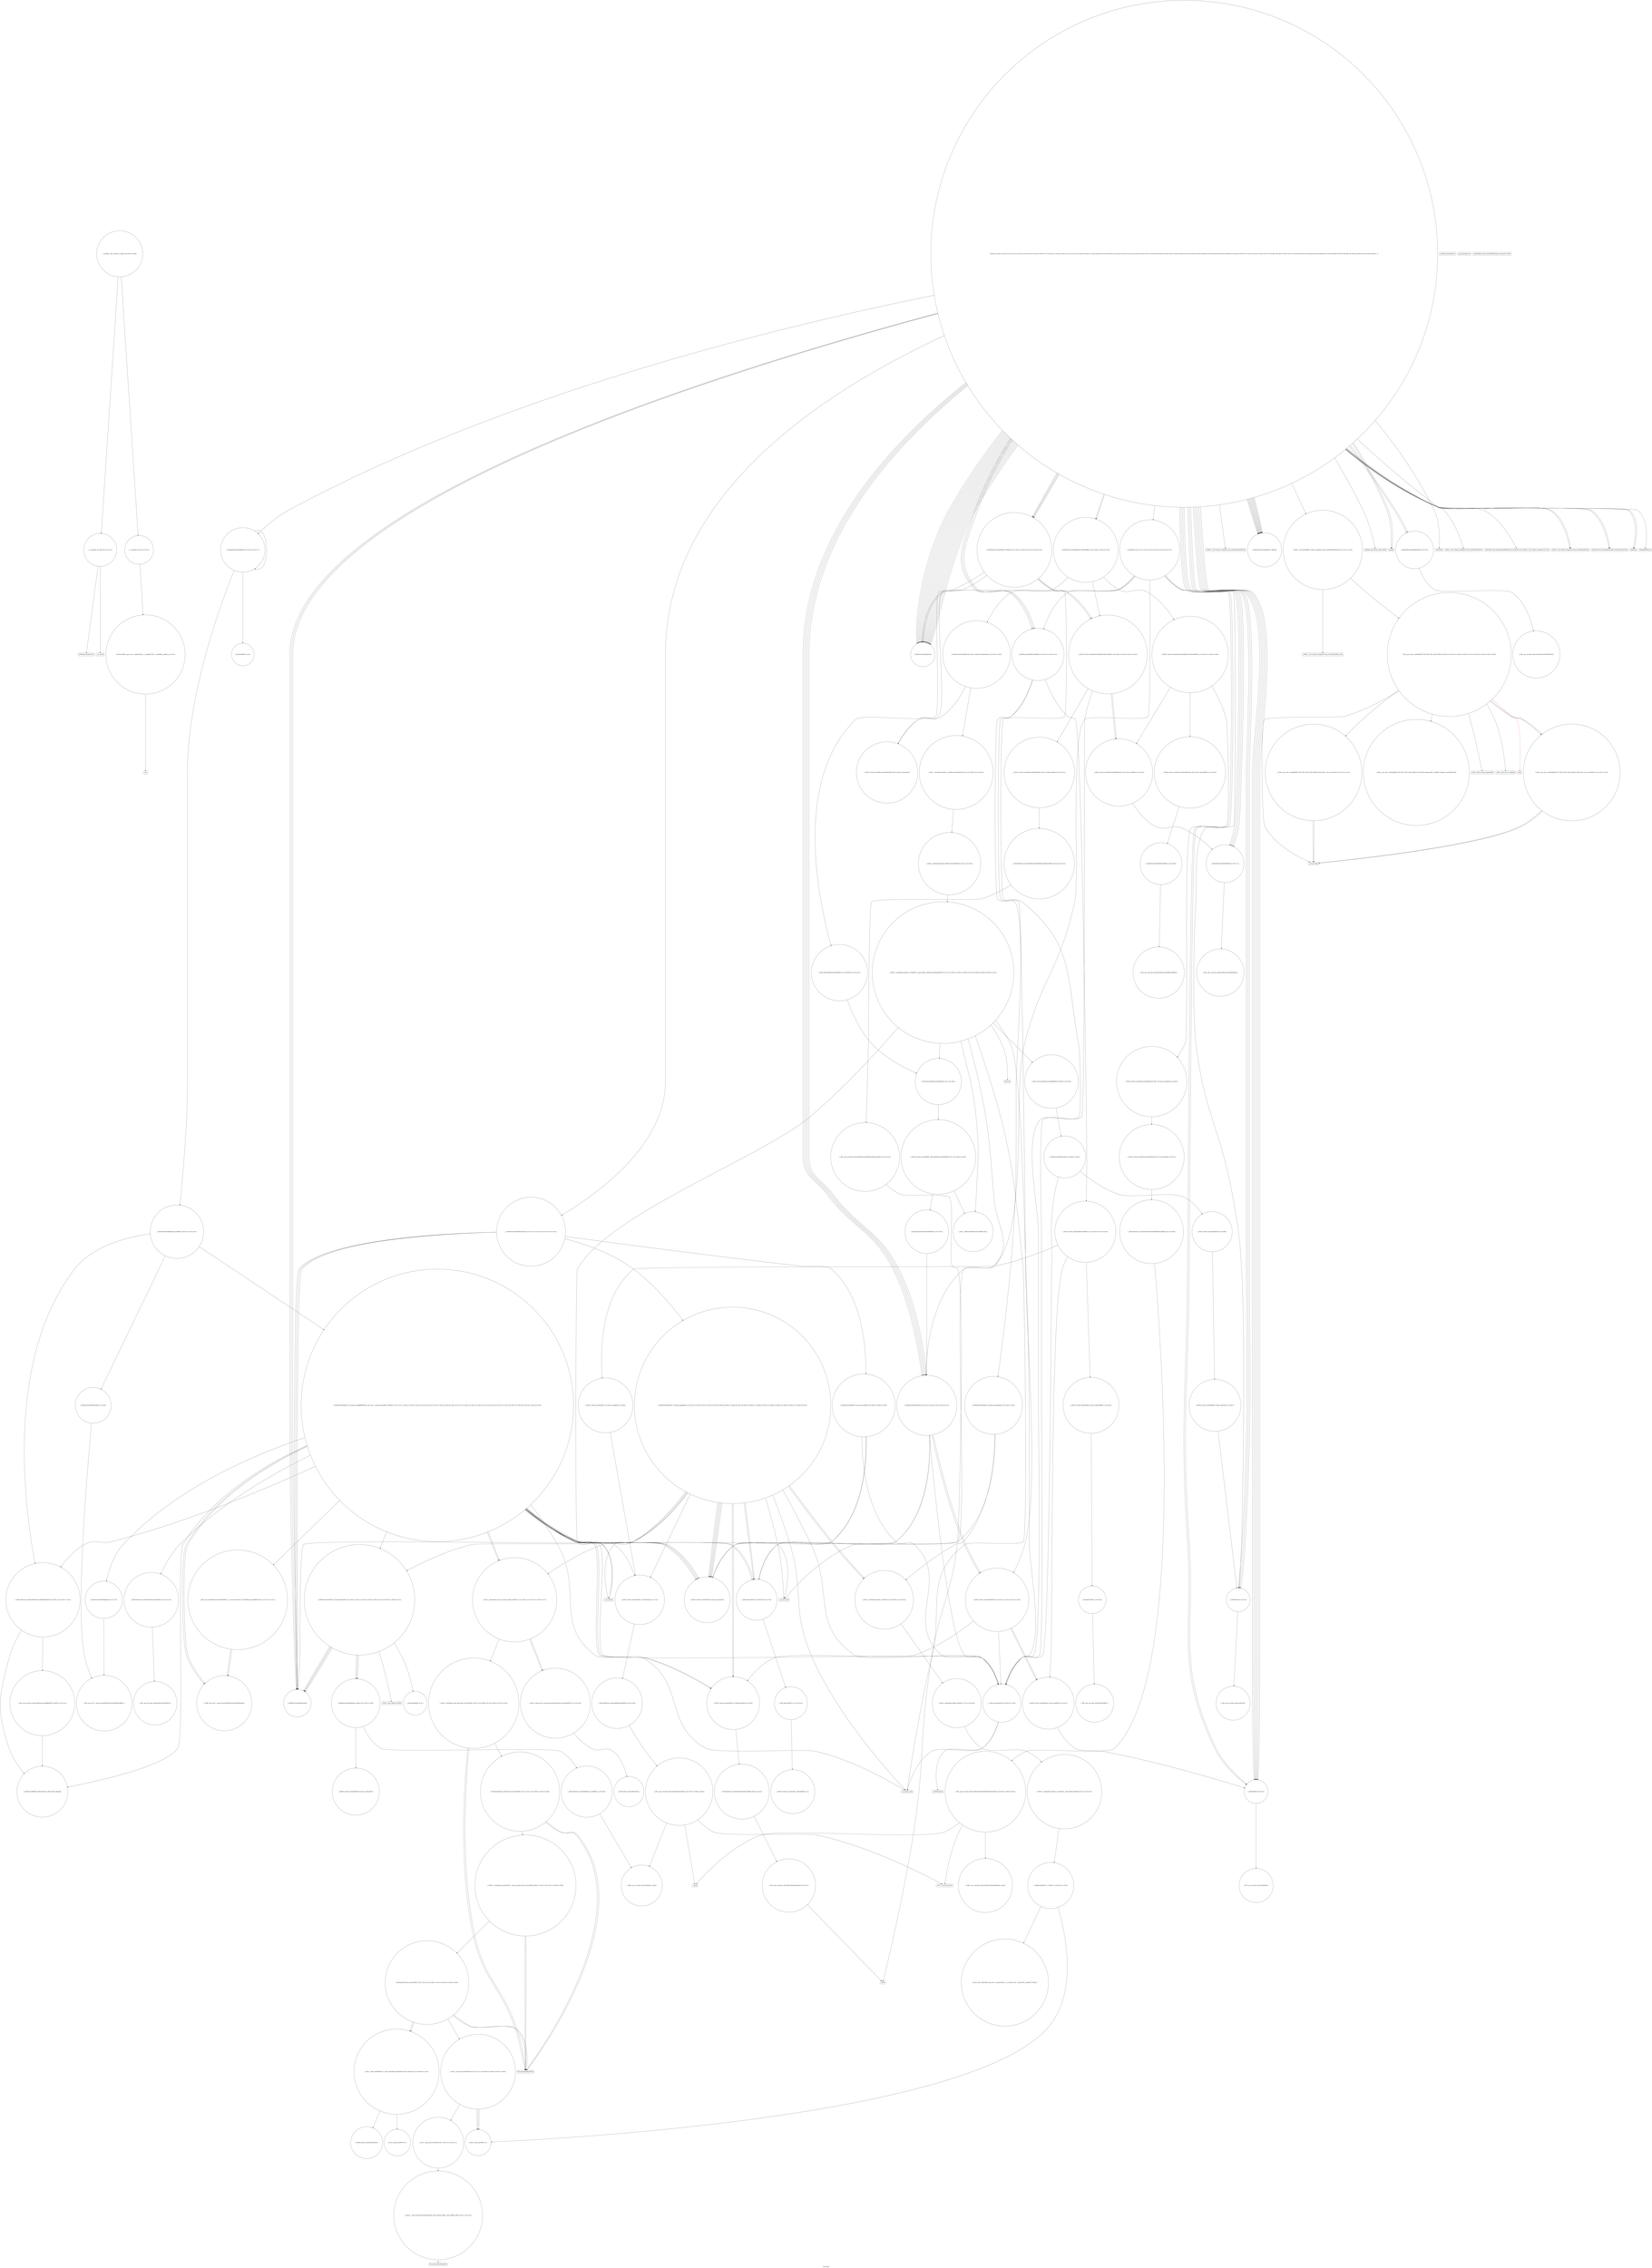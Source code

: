 digraph "Call Graph" {
	label="Call Graph";

	Node0x5619a5c1afd0 [shape=record,shape=circle,label="{__cxx_global_var_init|{<s0>1|<s1>2}}"];
	Node0x5619a5c1afd0:s0 -> Node0x5619a5c1b050[color=black];
	Node0x5619a5c1afd0:s1 -> Node0x5619a5f22170[color=black];
	Node0x5619a5f25d10 [shape=record,shape=circle,label="{_ZNKSt13move_iteratorIPiE4baseEv}"];
	Node0x5619a5f22370 [shape=record,shape=circle,label="{_ZNSt6vectorIiSaIiEE9push_backERKi|{<s0>8|<s1>9|<s2>10}}"];
	Node0x5619a5f22370:s0 -> Node0x5619a5f236f0[color=black];
	Node0x5619a5f22370:s1 -> Node0x5619a5f24810[color=black];
	Node0x5619a5f22370:s2 -> Node0x5619a5f23770[color=black];
	Node0x5619a5f23870 [shape=record,shape=Mrecord,label="{_ZdlPv}"];
	Node0x5619a5f226f0 [shape=record,shape=circle,label="{_ZNSt6vectorIiSaIiEEixEm}"];
	Node0x5619a5f23bf0 [shape=record,shape=circle,label="{_ZNSt12_Vector_baseIiSaIiEE17_M_create_storageEm|{<s0>226}}"];
	Node0x5619a5f23bf0:s0 -> Node0x5619a5f24b10[color=black];
	Node0x5619a5f22a70 [shape=record,shape=circle,label="{_ZNSaISt6vectorIiSaIiEEED2Ev|{<s0>111}}"];
	Node0x5619a5f22a70:s0 -> Node0x5619a5f240f0[color=black];
	Node0x5619a5f23f70 [shape=record,shape=circle,label="{_ZSt6fill_nIPimiET_S1_T0_RKT1_|{<s0>232|<s1>233}}"];
	Node0x5619a5f23f70:s0 -> Node0x5619a5f25b10[color=black];
	Node0x5619a5f23f70:s1 -> Node0x5619a5f23ff0[color=black];
	Node0x5619a5f22df0 [shape=record,shape=Mrecord,label="{_ZNKSt7__cxx1112basic_stringIcSt11char_traitsIcESaIcEE4sizeEv}"];
	Node0x5619a5f242f0 [shape=record,shape=circle,label="{_ZNSt12_Vector_baseISt6vectorIiSaIiEESaIS2_EE12_Vector_implC2ERKS3_|{<s0>243}}"];
	Node0x5619a5f242f0:s0 -> Node0x5619a5f24470[color=black];
	Node0x5619a5f23170 [shape=record,shape=circle,label="{_ZNSt6vectorIS_IiSaIiEESaIS1_EED2Ev|{<s0>119|<s1>120|<s2>121|<s3>122|<s4>123}}"];
	Node0x5619a5f23170:s0 -> Node0x5619a5f28030[color=black];
	Node0x5619a5f23170:s1 -> Node0x5619a5f287b0[color=black];
	Node0x5619a5f23170:s2 -> Node0x5619a5f24270[color=black];
	Node0x5619a5f23170:s3 -> Node0x5619a5f24270[color=black];
	Node0x5619a5f23170:s4 -> Node0x5619a5f25010[color=black];
	Node0x5619a5f24670 [shape=record,shape=circle,label="{_ZN9__gnu_cxx13new_allocatorISt6vectorIiSaIiEEE8allocateEmPKv|{<s0>249|<s1>250|<s2>251}}"];
	Node0x5619a5f24670:s0 -> Node0x5619a5f246f0[color=black];
	Node0x5619a5f24670:s1 -> Node0x5619a5f25590[color=black];
	Node0x5619a5f24670:s2 -> Node0x5619a5f25610[color=black];
	Node0x5619a5f234f0 [shape=record,shape=Mrecord,label="{__errno_location}"];
	Node0x5619a5f28230 [shape=record,shape=circle,label="{_ZSt11__addressofISt6vectorIiSaIiEEEPT_RS3_}"];
	Node0x5619a5f24890 [shape=record,shape=circle,label="{_ZN9__gnu_cxx13new_allocatorIiE9constructIiJRKiEEEvPT_DpOT0_|{<s0>161}}"];
	Node0x5619a5f24890:s0 -> Node0x5619a5f24910[color=black];
	Node0x5619a5f285b0 [shape=record,shape=circle,label="{_ZSt8_DestroyISt6vectorIiSaIiEEEvPT_|{<s0>270}}"];
	Node0x5619a5f285b0:s0 -> Node0x5619a5f22770[color=black];
	Node0x5619a5f24c10 [shape=record,shape=circle,label="{_ZNK9__gnu_cxx17__normal_iteratorIPiSt6vectorIiSaIiEEE4baseEv}"];
	Node0x5619a5f28930 [shape=record,shape=circle,label="{_GLOBAL__sub_I_TeaPot_0_0.cpp|{<s0>297|<s1>298}}"];
	Node0x5619a5f28930:s0 -> Node0x5619a5c1afd0[color=black];
	Node0x5619a5f28930:s1 -> Node0x5619a5f221f0[color=black];
	Node0x5619a5f24f90 [shape=record,shape=Mrecord,label="{__cxa_end_catch}"];
	Node0x5619a5f25310 [shape=record,shape=circle,label="{_ZNKSt12_Vector_baseIiSaIiEE19_M_get_Tp_allocatorEv}"];
	Node0x5619a5f25690 [shape=record,shape=circle,label="{_ZSt22__uninitialized_copy_aISt13move_iteratorIPiES1_iET0_T_S4_S3_RSaIT1_E|{<s0>190|<s1>191|<s2>192}}"];
	Node0x5619a5f25690:s0 -> Node0x5619a5f25810[color=black];
	Node0x5619a5f25690:s1 -> Node0x5619a5f25810[color=black];
	Node0x5619a5f25690:s2 -> Node0x5619a5f25790[color=black];
	Node0x5619a5f25a10 [shape=record,shape=circle,label="{_ZSt12__miter_baseIPiEDTcl12__miter_basecldtfp_4baseEEESt13move_iteratorIT_E|{<s0>209|<s1>210}}"];
	Node0x5619a5f25a10:s0 -> Node0x5619a5f25d10[color=black];
	Node0x5619a5f25a10:s1 -> Node0x5619a5f25c90[color=black];
	Node0x5619a5c1b050 [shape=record,shape=Mrecord,label="{_ZNSt8ios_base4InitC1Ev}"];
	Node0x5619a5f25d90 [shape=record,shape=circle,label="{_ZNSt13move_iteratorIPiEC2ES0_}"];
	Node0x5619a5f223f0 [shape=record,shape=circle,label="{_ZSt3minIiERKT_S2_S2_}"];
	Node0x5619a5f238f0 [shape=record,shape=circle,label="{_ZN9__gnu_cxx13new_allocatorIiEC2Ev}"];
	Node0x5619a5f22770 [shape=record,shape=circle,label="{_ZNSt6vectorIiSaIiEED2Ev|{<s0>23|<s1>24|<s2>25|<s3>26|<s4>27}}"];
	Node0x5619a5f22770:s0 -> Node0x5619a5f24c90[color=black];
	Node0x5619a5f22770:s1 -> Node0x5619a5f24e10[color=black];
	Node0x5619a5f22770:s2 -> Node0x5619a5f23af0[color=black];
	Node0x5619a5f22770:s3 -> Node0x5619a5f23af0[color=black];
	Node0x5619a5f22770:s4 -> Node0x5619a5f25010[color=black];
	Node0x5619a5f23c70 [shape=record,shape=circle,label="{_ZNSt12_Vector_baseIiSaIiEE12_Vector_implD2Ev|{<s0>227}}"];
	Node0x5619a5f23c70:s0 -> Node0x5619a5f22670[color=black];
	Node0x5619a5f22af0 [shape=record,shape=circle,label="{_ZNSt6vectorIS_IiSaIiEESaIS1_EEixEm}"];
	Node0x5619a5f23ff0 [shape=record,shape=circle,label="{_ZSt10__fill_n_aIPimiEN9__gnu_cxx11__enable_ifIXsr11__is_scalarIT1_EE7__valueET_E6__typeES4_T0_RKS3_}"];
	Node0x5619a5f22e70 [shape=record,shape=circle,label="{_ZNSt7__cxx114stoiERKNS_12basic_stringIcSt11char_traitsIcESaIcEEEPmi|{<s0>117|<s1>118}}"];
	Node0x5619a5f22e70:s0 -> Node0x5619a5f23370[color=black];
	Node0x5619a5f22e70:s1 -> Node0x5619a5f23270[color=black];
	Node0x5619a5f24370 [shape=record,shape=circle,label="{_ZNSt12_Vector_baseISt6vectorIiSaIiEESaIS2_EE17_M_create_storageEm|{<s0>244}}"];
	Node0x5619a5f24370:s0 -> Node0x5619a5f24570[color=black];
	Node0x5619a5f231f0 [shape=record,shape=Mrecord,label="{acos}"];
	Node0x5619a5f246f0 [shape=record,shape=circle,label="{_ZNK9__gnu_cxx13new_allocatorISt6vectorIiSaIiEEE8max_sizeEv}"];
	Node0x5619a5f23570 [shape=record,shape=circle,label="{_ZZN9__gnu_cxx6__stoaIlicJiEEET0_PFT_PKT1_PPS3_DpT2_EPKcS5_PmS9_EN10_Range_chk6_S_chkElSt17integral_constantIbLb1EE}"];
	Node0x5619a5f282b0 [shape=record,shape=circle,label="{_ZSt8_DestroyIPSt6vectorIiSaIiEEEvT_S4_|{<s0>263}}"];
	Node0x5619a5f282b0:s0 -> Node0x5619a5f28530[color=black];
	Node0x5619a5f24910 [shape=record,shape=circle,label="{_ZSt7forwardIRKiEOT_RNSt16remove_referenceIS2_E4typeE}"];
	Node0x5619a5f28630 [shape=record,shape=circle,label="{_ZNSt12_Vector_baseISt6vectorIiSaIiEESaIS2_EE13_M_deallocateEPS2_m|{<s0>271}}"];
	Node0x5619a5f28630:s0 -> Node0x5619a5f286b0[color=black];
	Node0x5619a5f24c90 [shape=record,shape=circle,label="{_ZNSt12_Vector_baseIiSaIiEE19_M_get_Tp_allocatorEv}"];
	Node0x5619a5f25010 [shape=record,shape=circle,label="{__clang_call_terminate|{<s0>181|<s1>182}}"];
	Node0x5619a5f25010:s0 -> Node0x5619a5f24d10[color=black];
	Node0x5619a5f25010:s1 -> Node0x5619a5f25090[color=black];
	Node0x5619a5f25390 [shape=record,shape=circle,label="{_ZNK9__gnu_cxx13new_allocatorIiE8max_sizeEv}"];
	Node0x5619a5f25710 [shape=record,shape=circle,label="{_ZSt32__make_move_if_noexcept_iteratorIiSt13move_iteratorIPiEET0_PT_|{<s0>193}}"];
	Node0x5619a5f25710:s0 -> Node0x5619a5f25d90[color=black];
	Node0x5619a5f25a90 [shape=record,shape=circle,label="{_ZSt13__copy_move_aILb1EPiS0_ET1_T0_S2_S1_|{<s0>211}}"];
	Node0x5619a5f25a90:s0 -> Node0x5619a5f25b90[color=black];
	Node0x5619a5f220f0 [shape=record,shape=Mrecord,label="{_ZNSt8ios_base4InitD1Ev}"];
	Node0x5619a5f25e10 [shape=record,shape=circle,label="{_ZN9__gnu_cxx13new_allocatorIiE7destroyIiEEvPT_}"];
	Node0x5619a5f22470 [shape=record,shape=circle,label="{_Z4Nextii|{<s0>11|<s1>12|<s2>13|<s3>14|<s4>15|<s5>16|<s6>17}}"];
	Node0x5619a5f22470:s0 -> Node0x5619a5f224f0[color=black];
	Node0x5619a5f22470:s1 -> Node0x5619a5f22570[color=black];
	Node0x5619a5f22470:s2 -> Node0x5619a5f22670[color=black];
	Node0x5619a5f22470:s3 -> Node0x5619a5f226f0[color=black];
	Node0x5619a5f22470:s4 -> Node0x5619a5f22670[color=black];
	Node0x5619a5f22470:s5 -> Node0x5619a5f226f0[color=black];
	Node0x5619a5f22470:s6 -> Node0x5619a5f22770[color=black];
	Node0x5619a5f23970 [shape=record,shape=circle,label="{_ZN9__gnu_cxx13new_allocatorIiED2Ev}"];
	Node0x5619a5f227f0 [shape=record,shape=circle,label="{main|{<s0>28|<s1>29|<s2>30|<s3>31|<s4>32|<s5>33|<s6>34|<s7>35|<s8>36|<s9>37|<s10>38|<s11>39|<s12>40|<s13>41|<s14>42|<s15>43|<s16>44|<s17>45|<s18>46|<s19>47|<s20>48|<s21>49|<s22>50|<s23>51|<s24>52|<s25>53|<s26>54|<s27>55|<s28>56|<s29>57|<s30>58|<s31>59|<s32>60|<s33>61|<s34>62|<s35>63|<s36>64|<s37>65|<s38>66|<s39>67|<s40>68|<s41>69|<s42>70|<s43>71|<s44>72|<s45>73|<s46>74|<s47>75|<s48>76|<s49>77|<s50>78|<s51>79|<s52>80|<s53>81|<s54>82|<s55>83|<s56>84|<s57>85|<s58>86|<s59>87|<s60>88|<s61>89|<s62>90|<s63>91|<s64>truncated...}}"];
	Node0x5619a5f227f0:s0 -> Node0x5619a5f22870[color=black];
	Node0x5619a5f227f0:s1 -> Node0x5619a5f228f0[color=black];
	Node0x5619a5f227f0:s2 -> Node0x5619a5f228f0[color=black];
	Node0x5619a5f227f0:s3 -> Node0x5619a5f22970[color=black];
	Node0x5619a5f227f0:s4 -> Node0x5619a5f229f0[color=black];
	Node0x5619a5f227f0:s5 -> Node0x5619a5f22a70[color=black];
	Node0x5619a5f227f0:s6 -> Node0x5619a5f22af0[color=black];
	Node0x5619a5f227f0:s7 -> Node0x5619a5f222f0[color=black];
	Node0x5619a5f227f0:s8 -> Node0x5619a5f22a70[color=black];
	Node0x5619a5f227f0:s9 -> Node0x5619a5f224f0[color=black];
	Node0x5619a5f227f0:s10 -> Node0x5619a5f22570[color=black];
	Node0x5619a5f227f0:s11 -> Node0x5619a5f22670[color=black];
	Node0x5619a5f227f0:s12 -> Node0x5619a5f226f0[color=black];
	Node0x5619a5f227f0:s13 -> Node0x5619a5f226f0[color=black];
	Node0x5619a5f227f0:s14 -> Node0x5619a5f226f0[color=black];
	Node0x5619a5f227f0:s15 -> Node0x5619a5f22670[color=black];
	Node0x5619a5f227f0:s16 -> Node0x5619a5f22970[color=black];
	Node0x5619a5f227f0:s17 -> Node0x5619a5f229f0[color=black];
	Node0x5619a5f227f0:s18 -> Node0x5619a5f22a70[color=black];
	Node0x5619a5f227f0:s19 -> Node0x5619a5f22af0[color=black];
	Node0x5619a5f227f0:s20 -> Node0x5619a5f22af0[color=black];
	Node0x5619a5f227f0:s21 -> Node0x5619a5f22bf0[color=black];
	Node0x5619a5f227f0:s22 -> Node0x5619a5f22b70[color=black];
	Node0x5619a5f227f0:s23 -> Node0x5619a5f22af0[color=black];
	Node0x5619a5f227f0:s24 -> Node0x5619a5f22bf0[color=black];
	Node0x5619a5f227f0:s25 -> Node0x5619a5f22af0[color=black];
	Node0x5619a5f227f0:s26 -> Node0x5619a5f226f0[color=black];
	Node0x5619a5f227f0:s27 -> Node0x5619a5f224f0[color=black];
	Node0x5619a5f227f0:s28 -> Node0x5619a5f22570[color=black];
	Node0x5619a5f227f0:s29 -> Node0x5619a5f22670[color=black];
	Node0x5619a5f227f0:s30 -> Node0x5619a5f226f0[color=black];
	Node0x5619a5f227f0:s31 -> Node0x5619a5f22a70[color=black];
	Node0x5619a5f227f0:s32 -> Node0x5619a5f22670[color=black];
	Node0x5619a5f227f0:s33 -> Node0x5619a5f226f0[color=black];
	Node0x5619a5f227f0:s34 -> Node0x5619a5f226f0[color=black];
	Node0x5619a5f227f0:s35 -> Node0x5619a5f226f0[color=black];
	Node0x5619a5f227f0:s36 -> Node0x5619a5f226f0[color=black];
	Node0x5619a5f227f0:s37 -> Node0x5619a5f22af0[color=black];
	Node0x5619a5f227f0:s38 -> Node0x5619a5f226f0[color=black];
	Node0x5619a5f227f0:s39 -> Node0x5619a5f226f0[color=black];
	Node0x5619a5f227f0:s40 -> Node0x5619a5f226f0[color=black];
	Node0x5619a5f227f0:s41 -> Node0x5619a5f22af0[color=black];
	Node0x5619a5f227f0:s42 -> Node0x5619a5f226f0[color=black];
	Node0x5619a5f227f0:s43 -> Node0x5619a5f22770[color=black];
	Node0x5619a5f227f0:s44 -> Node0x5619a5f224f0[color=black];
	Node0x5619a5f227f0:s45 -> Node0x5619a5f22570[color=black];
	Node0x5619a5f227f0:s46 -> Node0x5619a5f22670[color=black];
	Node0x5619a5f227f0:s47 -> Node0x5619a5f226f0[color=black];
	Node0x5619a5f227f0:s48 -> Node0x5619a5f226f0[color=black];
	Node0x5619a5f227f0:s49 -> Node0x5619a5f22670[color=black];
	Node0x5619a5f227f0:s50 -> Node0x5619a5f22c70[color=black];
	Node0x5619a5f227f0:s51 -> Node0x5619a5f22cf0[color=black];
	Node0x5619a5f227f0:s52 -> Node0x5619a5f22d70[color=black];
	Node0x5619a5f227f0:s53 -> Node0x5619a5f22df0[color=black];
	Node0x5619a5f227f0:s54 -> Node0x5619a5f22e70[color=black];
	Node0x5619a5f227f0:s55 -> Node0x5619a5f22af0[color=black];
	Node0x5619a5f227f0:s56 -> Node0x5619a5f22bf0[color=black];
	Node0x5619a5f227f0:s57 -> Node0x5619a5f22af0[color=black];
	Node0x5619a5f227f0:s58 -> Node0x5619a5f226f0[color=black];
	Node0x5619a5f227f0:s59 -> Node0x5619a5f226f0[color=black];
	Node0x5619a5f227f0:s60 -> Node0x5619a5f22470[color=black];
	Node0x5619a5f227f0:s61 -> Node0x5619a5f230f0[color=black];
	Node0x5619a5f227f0:s62 -> Node0x5619a5f22af0[color=black];
	Node0x5619a5f227f0:s63 -> Node0x5619a5f226f0[color=black];
	Node0x5619a5f227f0:s64 -> Node0x5619a5f226f0[color=black];
	Node0x5619a5f227f0:s64 -> Node0x5619a5f22ef0[color=black];
	Node0x5619a5f227f0:s64 -> Node0x5619a5f22f70[color=black];
	Node0x5619a5f227f0:s64 -> Node0x5619a5f22ef0[color=black];
	Node0x5619a5f227f0:s64 -> Node0x5619a5f22f70[color=black];
	Node0x5619a5f227f0:s64 -> Node0x5619a5f22ff0[color=black];
	Node0x5619a5f227f0:s64 -> Node0x5619a5f230f0[color=black];
	Node0x5619a5f227f0:s64 -> Node0x5619a5f22770[color=black];
	Node0x5619a5f227f0:s64 -> Node0x5619a5f23170[color=black];
	Node0x5619a5f227f0:s64 -> Node0x5619a5f22770[color=black];
	Node0x5619a5f227f0:s64 -> Node0x5619a5f23170[color=black];
	Node0x5619a5f227f0:s64 -> Node0x5619a5f22770[color=black];
	Node0x5619a5f227f0:s64 -> Node0x5619a5f23170[color=black];
	Node0x5619a5f227f0:s64 -> Node0x5619a5f22770[color=black];
	Node0x5619a5f227f0:s64 -> Node0x5619a5f23170[color=black];
	Node0x5619a5f23cf0 [shape=record,shape=circle,label="{_ZNSaIiEC2ERKS_|{<s0>228}}"];
	Node0x5619a5f23cf0:s0 -> Node0x5619a5f23d70[color=black];
	Node0x5619a5f22b70 [shape=record,shape=circle,label="{_ZNSt6vectorIiSaIiEE6resizeEm|{<s0>112|<s1>113|<s2>114|<s3>115|<s4>116}}"];
	Node0x5619a5f22b70:s0 -> Node0x5619a5f22bf0[color=black];
	Node0x5619a5f22b70:s1 -> Node0x5619a5f22bf0[color=black];
	Node0x5619a5f22b70:s2 -> Node0x5619a5f28830[color=black];
	Node0x5619a5f22b70:s3 -> Node0x5619a5f22bf0[color=black];
	Node0x5619a5f22b70:s4 -> Node0x5619a5f288b0[color=black];
	Node0x5619a5f24070 [shape=record,shape=circle,label="{_ZN9__gnu_cxx13new_allocatorISt6vectorIiSaIiEEEC2Ev}"];
	Node0x5619a5f22ef0 [shape=record,shape=Mrecord,label="{_ZStlsISt11char_traitsIcEERSt13basic_ostreamIcT_ES5_PKc}"];
	Node0x5619a5f243f0 [shape=record,shape=circle,label="{_ZNSt12_Vector_baseISt6vectorIiSaIiEESaIS2_EE12_Vector_implD2Ev|{<s0>245}}"];
	Node0x5619a5f243f0:s0 -> Node0x5619a5f22a70[color=black];
	Node0x5619a5f23270 [shape=record,shape=circle,label="{_ZN9__gnu_cxx6__stoaIlicJiEEET0_PFT_PKT1_PPS3_DpT2_EPKcS5_PmS9_|{<s0>124|<s1>125|<s2>126|<s3>127|<s4>128|<s5>129|<s6>130|<s7>299}}"];
	Node0x5619a5f23270:s0 -> Node0x5619a5f233f0[color=black];
	Node0x5619a5f23270:s1 -> Node0x5619a5f23470[color=black];
	Node0x5619a5f23270:s2 -> Node0x5619a5f23670[color=black];
	Node0x5619a5f23270:s3 -> Node0x5619a5f234f0[color=black];
	Node0x5619a5f23270:s4 -> Node0x5619a5f23570[color=black];
	Node0x5619a5f23270:s5 -> Node0x5619a5f235f0[color=black];
	Node0x5619a5f23270:s6 -> Node0x5619a5f23670[color=black];
	Node0x5619a5f23270:s7 -> Node0x5619a5f232f0[color=red];
	Node0x5619a5f24770 [shape=record,shape=circle,label="{_ZSt27__uninitialized_default_n_aIPSt6vectorIiSaIiEEmS2_ET_S4_T0_RSaIT1_E|{<s0>252}}"];
	Node0x5619a5f24770:s0 -> Node0x5619a5f280b0[color=black];
	Node0x5619a5f235f0 [shape=record,shape=Mrecord,label="{_ZSt20__throw_out_of_rangePKc}"];
	Node0x5619a5f28330 [shape=record,shape=Mrecord,label="{llvm.trap}"];
	Node0x5619a5f24990 [shape=record,shape=circle,label="{_ZNKSt6vectorIiSaIiEE12_M_check_lenEmPKc|{<s0>162|<s1>163|<s2>164|<s3>165|<s4>166|<s5>167|<s6>168|<s7>169|<s8>170}}"];
	Node0x5619a5f24990:s0 -> Node0x5619a5f25110[color=black];
	Node0x5619a5f24990:s1 -> Node0x5619a5f22bf0[color=black];
	Node0x5619a5f24990:s2 -> Node0x5619a5f25190[color=black];
	Node0x5619a5f24990:s3 -> Node0x5619a5f22bf0[color=black];
	Node0x5619a5f24990:s4 -> Node0x5619a5f22bf0[color=black];
	Node0x5619a5f24990:s5 -> Node0x5619a5f25210[color=black];
	Node0x5619a5f24990:s6 -> Node0x5619a5f22bf0[color=black];
	Node0x5619a5f24990:s7 -> Node0x5619a5f25110[color=black];
	Node0x5619a5f24990:s8 -> Node0x5619a5f25110[color=black];
	Node0x5619a5f286b0 [shape=record,shape=circle,label="{_ZNSt16allocator_traitsISaISt6vectorIiSaIiEEEE10deallocateERS3_PS2_m|{<s0>272}}"];
	Node0x5619a5f286b0:s0 -> Node0x5619a5f28730[color=black];
	Node0x5619a5f24d10 [shape=record,shape=Mrecord,label="{__cxa_begin_catch}"];
	Node0x5619a5f25090 [shape=record,shape=Mrecord,label="{_ZSt9terminatev}"];
	Node0x5619a5f25410 [shape=record,shape=circle,label="{_ZN9__gnu_cxx17__normal_iteratorIPiSt6vectorIiSaIiEEEC2ERKS1_}"];
	Node0x5619a5f25790 [shape=record,shape=circle,label="{_ZSt18uninitialized_copyISt13move_iteratorIPiES1_ET0_T_S4_S3_|{<s0>194|<s1>195|<s2>196}}"];
	Node0x5619a5f25790:s0 -> Node0x5619a5f25810[color=black];
	Node0x5619a5f25790:s1 -> Node0x5619a5f25810[color=black];
	Node0x5619a5f25790:s2 -> Node0x5619a5f25890[color=black];
	Node0x5619a5f25b10 [shape=record,shape=circle,label="{_ZSt12__niter_baseIPiET_S1_}"];
	Node0x5619a5f22170 [shape=record,shape=Mrecord,label="{__cxa_atexit}"];
	Node0x5619a5f25e90 [shape=record,shape=circle,label="{_ZSt8_DestroyIPiEvT_S1_|{<s0>213}}"];
	Node0x5619a5f25e90:s0 -> Node0x5619a5f25f10[color=black];
	Node0x5619a5f224f0 [shape=record,shape=circle,label="{_ZNSaIiEC2Ev|{<s0>18}}"];
	Node0x5619a5f224f0:s0 -> Node0x5619a5f238f0[color=black];
	Node0x5619a5f239f0 [shape=record,shape=circle,label="{_ZNSt12_Vector_baseIiSaIiEEC2EmRKS0_|{<s0>216|<s1>217|<s2>218}}"];
	Node0x5619a5f239f0:s0 -> Node0x5619a5f23b70[color=black];
	Node0x5619a5f239f0:s1 -> Node0x5619a5f23bf0[color=black];
	Node0x5619a5f239f0:s2 -> Node0x5619a5f23c70[color=black];
	Node0x5619a5f22870 [shape=record,shape=Mrecord,label="{_ZNSt8ios_base15sync_with_stdioEb}"];
	Node0x5619a5f23d70 [shape=record,shape=circle,label="{_ZN9__gnu_cxx13new_allocatorIiEC2ERKS1_}"];
	Node0x5619a5f22bf0 [shape=record,shape=circle,label="{_ZNKSt6vectorIiSaIiEE4sizeEv}"];
	Node0x5619a5f240f0 [shape=record,shape=circle,label="{_ZN9__gnu_cxx13new_allocatorISt6vectorIiSaIiEEED2Ev}"];
	Node0x5619a5f22f70 [shape=record,shape=Mrecord,label="{_ZNSolsEi}"];
	Node0x5619a5f24470 [shape=record,shape=circle,label="{_ZNSaISt6vectorIiSaIiEEEC2ERKS2_|{<s0>246}}"];
	Node0x5619a5f24470:s0 -> Node0x5619a5f244f0[color=black];
	Node0x5619a5f232f0 [shape=record,shape=Mrecord,label="{strtol}"];
	Node0x5619a5f28030 [shape=record,shape=circle,label="{_ZNSt12_Vector_baseISt6vectorIiSaIiEESaIS2_EE19_M_get_Tp_allocatorEv}"];
	Node0x5619a5f23670 [shape=record,shape=circle,label="{_ZZN9__gnu_cxx6__stoaIlicJiEEET0_PFT_PKT1_PPS3_DpT2_EPKcS5_PmS9_EN11_Save_errnoD2Ev|{<s0>133|<s1>134}}"];
	Node0x5619a5f23670:s0 -> Node0x5619a5f234f0[color=black];
	Node0x5619a5f23670:s1 -> Node0x5619a5f234f0[color=black];
	Node0x5619a5f283b0 [shape=record,shape=circle,label="{_ZNSt6vectorIiSaIiEEC2Ev|{<s0>264|<s1>265}}"];
	Node0x5619a5f283b0:s0 -> Node0x5619a5f28430[color=black];
	Node0x5619a5f283b0:s1 -> Node0x5619a5f25010[color=black];
	Node0x5619a5f24a10 [shape=record,shape=circle,label="{_ZN9__gnu_cxxmiIPiSt6vectorIiSaIiEEEENS_17__normal_iteratorIT_T0_E15difference_typeERKS8_SB_|{<s0>171|<s1>172}}"];
	Node0x5619a5f24a10:s0 -> Node0x5619a5f24c10[color=black];
	Node0x5619a5f24a10:s1 -> Node0x5619a5f24c10[color=black];
	Node0x5619a5f28730 [shape=record,shape=circle,label="{_ZN9__gnu_cxx13new_allocatorISt6vectorIiSaIiEEE10deallocateEPS3_m|{<s0>273}}"];
	Node0x5619a5f28730:s0 -> Node0x5619a5f23870[color=black];
	Node0x5619a5f24d90 [shape=record,shape=circle,label="{_ZNSt16allocator_traitsISaIiEE7destroyIiEEvRS0_PT_|{<s0>178}}"];
	Node0x5619a5f24d90:s0 -> Node0x5619a5f25e10[color=black];
	Node0x5619a5f25110 [shape=record,shape=circle,label="{_ZNKSt6vectorIiSaIiEE8max_sizeEv|{<s0>183|<s1>184}}"];
	Node0x5619a5f25110:s0 -> Node0x5619a5f25310[color=black];
	Node0x5619a5f25110:s1 -> Node0x5619a5f25290[color=black];
	Node0x5619a5f25490 [shape=record,shape=circle,label="{_ZNSt16allocator_traitsISaIiEE8allocateERS0_m|{<s0>186}}"];
	Node0x5619a5f25490:s0 -> Node0x5619a5f25510[color=black];
	Node0x5619a5f25810 [shape=record,shape=Mrecord,label="{llvm.memcpy.p0i8.p0i8.i64}"];
	Node0x5619a5f25b90 [shape=record,shape=circle,label="{_ZNSt11__copy_moveILb1ELb1ESt26random_access_iterator_tagE8__copy_mIiEEPT_PKS3_S6_S4_|{<s0>212}}"];
	Node0x5619a5f25b90:s0 -> Node0x5619a5f25c10[color=black];
	Node0x5619a5f221f0 [shape=record,shape=circle,label="{__cxx_global_var_init.1|{<s0>3}}"];
	Node0x5619a5f221f0:s0 -> Node0x5619a5f22270[color=black];
	Node0x5619a5f25f10 [shape=record,shape=circle,label="{_ZNSt12_Destroy_auxILb1EE9__destroyIPiEEvT_S3_}"];
	Node0x5619a5f22570 [shape=record,shape=circle,label="{_ZNSt6vectorIiSaIiEEC2EmRKS0_|{<s0>19|<s1>20|<s2>21}}"];
	Node0x5619a5f22570:s0 -> Node0x5619a5f239f0[color=black];
	Node0x5619a5f22570:s1 -> Node0x5619a5f23a70[color=black];
	Node0x5619a5f22570:s2 -> Node0x5619a5f23af0[color=black];
	Node0x5619a5f23a70 [shape=record,shape=circle,label="{_ZNSt6vectorIiSaIiEE21_M_default_initializeEm|{<s0>219|<s1>220}}"];
	Node0x5619a5f23a70:s0 -> Node0x5619a5f24c90[color=black];
	Node0x5619a5f23a70:s1 -> Node0x5619a5f23df0[color=black];
	Node0x5619a5f228f0 [shape=record,shape=Mrecord,label="{freopen}"];
	Node0x5619a5f23df0 [shape=record,shape=circle,label="{_ZSt27__uninitialized_default_n_aIPimiET_S1_T0_RSaIT1_E|{<s0>229}}"];
	Node0x5619a5f23df0:s0 -> Node0x5619a5f23e70[color=black];
	Node0x5619a5f22c70 [shape=record,shape=Mrecord,label="{_ZNSirsERi}"];
	Node0x5619a5f24170 [shape=record,shape=circle,label="{_ZNSt12_Vector_baseISt6vectorIiSaIiEESaIS2_EEC2EmRKS3_|{<s0>234|<s1>235|<s2>236}}"];
	Node0x5619a5f24170:s0 -> Node0x5619a5f242f0[color=black];
	Node0x5619a5f24170:s1 -> Node0x5619a5f24370[color=black];
	Node0x5619a5f24170:s2 -> Node0x5619a5f243f0[color=black];
	Node0x5619a5f22ff0 [shape=record,shape=Mrecord,label="{_ZNSolsEPFRSoS_E}"];
	Node0x5619a5f244f0 [shape=record,shape=circle,label="{_ZN9__gnu_cxx13new_allocatorISt6vectorIiSaIiEEEC2ERKS4_}"];
	Node0x5619a5f23370 [shape=record,shape=Mrecord,label="{_ZNKSt7__cxx1112basic_stringIcSt11char_traitsIcESaIcEE5c_strEv}"];
	Node0x5619a5f280b0 [shape=record,shape=circle,label="{_ZSt25__uninitialized_default_nIPSt6vectorIiSaIiEEmET_S4_T0_|{<s0>253}}"];
	Node0x5619a5f280b0:s0 -> Node0x5619a5f28130[color=black];
	Node0x5619a5f236f0 [shape=record,shape=circle,label="{_ZNSt16allocator_traitsISaIiEE9constructIiJRKiEEEvRS0_PT_DpOT0_|{<s0>135|<s1>136}}"];
	Node0x5619a5f236f0:s0 -> Node0x5619a5f24910[color=black];
	Node0x5619a5f236f0:s1 -> Node0x5619a5f24890[color=black];
	Node0x5619a5f28430 [shape=record,shape=circle,label="{_ZNSt12_Vector_baseIiSaIiEEC2Ev|{<s0>266}}"];
	Node0x5619a5f28430:s0 -> Node0x5619a5f284b0[color=black];
	Node0x5619a5f24a90 [shape=record,shape=circle,label="{_ZNSt6vectorIiSaIiEE5beginEv|{<s0>173}}"];
	Node0x5619a5f24a90:s0 -> Node0x5619a5f25410[color=black];
	Node0x5619a5f287b0 [shape=record,shape=circle,label="{_ZSt8_DestroyIPSt6vectorIiSaIiEES2_EvT_S4_RSaIT0_E|{<s0>274}}"];
	Node0x5619a5f287b0:s0 -> Node0x5619a5f282b0[color=black];
	Node0x5619a5f24e10 [shape=record,shape=circle,label="{_ZSt8_DestroyIPiiEvT_S1_RSaIT0_E|{<s0>179}}"];
	Node0x5619a5f24e10:s0 -> Node0x5619a5f25e90[color=black];
	Node0x5619a5f25190 [shape=record,shape=Mrecord,label="{_ZSt20__throw_length_errorPKc}"];
	Node0x5619a5f25510 [shape=record,shape=circle,label="{_ZN9__gnu_cxx13new_allocatorIiE8allocateEmPKv|{<s0>187|<s1>188|<s2>189}}"];
	Node0x5619a5f25510:s0 -> Node0x5619a5f25390[color=black];
	Node0x5619a5f25510:s1 -> Node0x5619a5f25590[color=black];
	Node0x5619a5f25510:s2 -> Node0x5619a5f25610[color=black];
	Node0x5619a5f25890 [shape=record,shape=circle,label="{_ZNSt20__uninitialized_copyILb1EE13__uninit_copyISt13move_iteratorIPiES3_EET0_T_S6_S5_|{<s0>197|<s1>198|<s2>199}}"];
	Node0x5619a5f25890:s0 -> Node0x5619a5f25810[color=black];
	Node0x5619a5f25890:s1 -> Node0x5619a5f25810[color=black];
	Node0x5619a5f25890:s2 -> Node0x5619a5f25910[color=black];
	Node0x5619a5f25c10 [shape=record,shape=Mrecord,label="{llvm.memmove.p0i8.p0i8.i64}"];
	Node0x5619a5f22270 [shape=record,shape=circle,label="{_ZSt4acosIiEN9__gnu_cxx11__enable_ifIXsr12__is_integerIT_EE7__valueEdE6__typeES2_|{<s0>4}}"];
	Node0x5619a5f22270:s0 -> Node0x5619a5f231f0[color=black];
	Node0x5619a5f25f90 [shape=record,shape=circle,label="{_ZNSt16allocator_traitsISaIiEE10deallocateERS0_Pim|{<s0>214}}"];
	Node0x5619a5f25f90:s0 -> Node0x5619a5f237f0[color=black];
	Node0x5619a5f225f0 [shape=record,shape=Mrecord,label="{__gxx_personality_v0}"];
	Node0x5619a5f23af0 [shape=record,shape=circle,label="{_ZNSt12_Vector_baseIiSaIiEED2Ev|{<s0>221|<s1>222|<s2>223|<s3>224}}"];
	Node0x5619a5f23af0:s0 -> Node0x5619a5f24e90[color=black];
	Node0x5619a5f23af0:s1 -> Node0x5619a5f23c70[color=black];
	Node0x5619a5f23af0:s2 -> Node0x5619a5f23c70[color=black];
	Node0x5619a5f23af0:s3 -> Node0x5619a5f25010[color=black];
	Node0x5619a5f22970 [shape=record,shape=circle,label="{_ZNSaISt6vectorIiSaIiEEEC2Ev|{<s0>107}}"];
	Node0x5619a5f22970:s0 -> Node0x5619a5f24070[color=black];
	Node0x5619a5f23e70 [shape=record,shape=circle,label="{_ZSt25__uninitialized_default_nIPimET_S1_T0_|{<s0>230}}"];
	Node0x5619a5f23e70:s0 -> Node0x5619a5f23ef0[color=black];
	Node0x5619a5f22cf0 [shape=record,shape=Mrecord,label="{_ZNSt7__cxx1112basic_stringIcSt11char_traitsIcESaIcEEC1Ev}"];
	Node0x5619a5f241f0 [shape=record,shape=circle,label="{_ZNSt6vectorIS_IiSaIiEESaIS1_EE21_M_default_initializeEm|{<s0>237|<s1>238}}"];
	Node0x5619a5f241f0:s0 -> Node0x5619a5f28030[color=black];
	Node0x5619a5f241f0:s1 -> Node0x5619a5f24770[color=black];
	Node0x5619a5f23070 [shape=record,shape=Mrecord,label="{_ZSt4endlIcSt11char_traitsIcEERSt13basic_ostreamIT_T0_ES6_}"];
	Node0x5619a5f24570 [shape=record,shape=circle,label="{_ZNSt12_Vector_baseISt6vectorIiSaIiEESaIS2_EE11_M_allocateEm|{<s0>247}}"];
	Node0x5619a5f24570:s0 -> Node0x5619a5f245f0[color=black];
	Node0x5619a5f233f0 [shape=record,shape=circle,label="{_ZZN9__gnu_cxx6__stoaIlicJiEEET0_PFT_PKT1_PPS3_DpT2_EPKcS5_PmS9_EN11_Save_errnoC2Ev|{<s0>131|<s1>132}}"];
	Node0x5619a5f233f0:s0 -> Node0x5619a5f234f0[color=black];
	Node0x5619a5f233f0:s1 -> Node0x5619a5f234f0[color=black];
	Node0x5619a5f28130 [shape=record,shape=circle,label="{_ZNSt27__uninitialized_default_n_1ILb0EE18__uninit_default_nIPSt6vectorIiSaIiEEmEET_S6_T0_|{<s0>254|<s1>255|<s2>256|<s3>257|<s4>258|<s5>259|<s6>260|<s7>261}}"];
	Node0x5619a5f28130:s0 -> Node0x5619a5f28230[color=black];
	Node0x5619a5f28130:s1 -> Node0x5619a5f281b0[color=black];
	Node0x5619a5f28130:s2 -> Node0x5619a5f24d10[color=black];
	Node0x5619a5f28130:s3 -> Node0x5619a5f282b0[color=black];
	Node0x5619a5f28130:s4 -> Node0x5619a5f24f10[color=black];
	Node0x5619a5f28130:s5 -> Node0x5619a5f24f90[color=black];
	Node0x5619a5f28130:s6 -> Node0x5619a5f28330[color=black];
	Node0x5619a5f28130:s7 -> Node0x5619a5f25010[color=black];
	Node0x5619a5f23770 [shape=record,shape=circle,label="{_ZNSt6vectorIiSaIiEE17_M_realloc_insertIJRKiEEEvN9__gnu_cxx17__normal_iteratorIPiS1_EEDpOT_|{<s0>137|<s1>138|<s2>139|<s3>140|<s4>141|<s5>142|<s6>143|<s7>144|<s8>145|<s9>146|<s10>147|<s11>148|<s12>149|<s13>150|<s14>151|<s15>152|<s16>153|<s17>154|<s18>155|<s19>156|<s20>157|<s21>158|<s22>159}}"];
	Node0x5619a5f23770:s0 -> Node0x5619a5f24990[color=black];
	Node0x5619a5f23770:s1 -> Node0x5619a5f24a90[color=black];
	Node0x5619a5f23770:s2 -> Node0x5619a5f24a10[color=black];
	Node0x5619a5f23770:s3 -> Node0x5619a5f24b10[color=black];
	Node0x5619a5f23770:s4 -> Node0x5619a5f24910[color=black];
	Node0x5619a5f23770:s5 -> Node0x5619a5f236f0[color=black];
	Node0x5619a5f23770:s6 -> Node0x5619a5f24c10[color=black];
	Node0x5619a5f23770:s7 -> Node0x5619a5f24c90[color=black];
	Node0x5619a5f23770:s8 -> Node0x5619a5f24b90[color=black];
	Node0x5619a5f23770:s9 -> Node0x5619a5f24c10[color=black];
	Node0x5619a5f23770:s10 -> Node0x5619a5f24c90[color=black];
	Node0x5619a5f23770:s11 -> Node0x5619a5f24b90[color=black];
	Node0x5619a5f23770:s12 -> Node0x5619a5f24d10[color=black];
	Node0x5619a5f23770:s13 -> Node0x5619a5f24d90[color=black];
	Node0x5619a5f23770:s14 -> Node0x5619a5f24f90[color=black];
	Node0x5619a5f23770:s15 -> Node0x5619a5f24c90[color=black];
	Node0x5619a5f23770:s16 -> Node0x5619a5f24e10[color=black];
	Node0x5619a5f23770:s17 -> Node0x5619a5f24e90[color=black];
	Node0x5619a5f23770:s18 -> Node0x5619a5f24f10[color=black];
	Node0x5619a5f23770:s19 -> Node0x5619a5f24c90[color=black];
	Node0x5619a5f23770:s20 -> Node0x5619a5f24e10[color=black];
	Node0x5619a5f23770:s21 -> Node0x5619a5f24e90[color=black];
	Node0x5619a5f23770:s22 -> Node0x5619a5f25010[color=black];
	Node0x5619a5f284b0 [shape=record,shape=circle,label="{_ZNSt12_Vector_baseIiSaIiEE12_Vector_implC2Ev|{<s0>267}}"];
	Node0x5619a5f284b0:s0 -> Node0x5619a5f224f0[color=black];
	Node0x5619a5f24b10 [shape=record,shape=circle,label="{_ZNSt12_Vector_baseIiSaIiEE11_M_allocateEm|{<s0>174}}"];
	Node0x5619a5f24b10:s0 -> Node0x5619a5f25490[color=black];
	Node0x5619a5f28830 [shape=record,shape=circle,label="{_ZNSt6vectorIiSaIiEE17_M_default_appendEm|{<s0>275|<s1>276|<s2>277|<s3>278|<s4>279|<s5>280|<s6>281|<s7>282|<s8>283|<s9>284|<s10>285|<s11>286|<s12>287|<s13>288|<s14>289|<s15>290|<s16>291|<s17>292|<s18>293}}"];
	Node0x5619a5f28830:s0 -> Node0x5619a5f24c90[color=black];
	Node0x5619a5f28830:s1 -> Node0x5619a5f23df0[color=black];
	Node0x5619a5f28830:s2 -> Node0x5619a5f24990[color=black];
	Node0x5619a5f28830:s3 -> Node0x5619a5f22bf0[color=black];
	Node0x5619a5f28830:s4 -> Node0x5619a5f24b10[color=black];
	Node0x5619a5f28830:s5 -> Node0x5619a5f24c90[color=black];
	Node0x5619a5f28830:s6 -> Node0x5619a5f23df0[color=black];
	Node0x5619a5f28830:s7 -> Node0x5619a5f24c90[color=black];
	Node0x5619a5f28830:s8 -> Node0x5619a5f24b90[color=black];
	Node0x5619a5f28830:s9 -> Node0x5619a5f24d10[color=black];
	Node0x5619a5f28830:s10 -> Node0x5619a5f24c90[color=black];
	Node0x5619a5f28830:s11 -> Node0x5619a5f24e10[color=black];
	Node0x5619a5f28830:s12 -> Node0x5619a5f24f90[color=black];
	Node0x5619a5f28830:s13 -> Node0x5619a5f24e90[color=black];
	Node0x5619a5f28830:s14 -> Node0x5619a5f24f10[color=black];
	Node0x5619a5f28830:s15 -> Node0x5619a5f24c90[color=black];
	Node0x5619a5f28830:s16 -> Node0x5619a5f24e10[color=black];
	Node0x5619a5f28830:s17 -> Node0x5619a5f24e90[color=black];
	Node0x5619a5f28830:s18 -> Node0x5619a5f25010[color=black];
	Node0x5619a5f24e90 [shape=record,shape=circle,label="{_ZNSt12_Vector_baseIiSaIiEE13_M_deallocateEPim|{<s0>180}}"];
	Node0x5619a5f24e90:s0 -> Node0x5619a5f25f90[color=black];
	Node0x5619a5f25210 [shape=record,shape=circle,label="{_ZSt3maxImERKT_S2_S2_}"];
	Node0x5619a5f25590 [shape=record,shape=Mrecord,label="{_ZSt17__throw_bad_allocv}"];
	Node0x5619a5f25910 [shape=record,shape=circle,label="{_ZSt4copyISt13move_iteratorIPiES1_ET0_T_S4_S3_|{<s0>200|<s1>201|<s2>202|<s3>203|<s4>204}}"];
	Node0x5619a5f25910:s0 -> Node0x5619a5f25810[color=black];
	Node0x5619a5f25910:s1 -> Node0x5619a5f25a10[color=black];
	Node0x5619a5f25910:s2 -> Node0x5619a5f25810[color=black];
	Node0x5619a5f25910:s3 -> Node0x5619a5f25a10[color=black];
	Node0x5619a5f25910:s4 -> Node0x5619a5f25990[color=black];
	Node0x5619a5f25c90 [shape=record,shape=circle,label="{_ZSt12__miter_baseIPiET_S1_}"];
	Node0x5619a5f222f0 [shape=record,shape=circle,label="{_Z2GoRSt6vectorIiSaIiEEiiii|{<s0>5|<s1>6|<s2>7}}"];
	Node0x5619a5f222f0:s0 -> Node0x5619a5f22370[color=black];
	Node0x5619a5f222f0:s1 -> Node0x5619a5f223f0[color=black];
	Node0x5619a5f222f0:s2 -> Node0x5619a5f222f0[color=black];
	Node0x5619a5f237f0 [shape=record,shape=circle,label="{_ZN9__gnu_cxx13new_allocatorIiE10deallocateEPim|{<s0>215}}"];
	Node0x5619a5f237f0:s0 -> Node0x5619a5f23870[color=black];
	Node0x5619a5f22670 [shape=record,shape=circle,label="{_ZNSaIiED2Ev|{<s0>22}}"];
	Node0x5619a5f22670:s0 -> Node0x5619a5f23970[color=black];
	Node0x5619a5f23b70 [shape=record,shape=circle,label="{_ZNSt12_Vector_baseIiSaIiEE12_Vector_implC2ERKS0_|{<s0>225}}"];
	Node0x5619a5f23b70:s0 -> Node0x5619a5f23cf0[color=black];
	Node0x5619a5f229f0 [shape=record,shape=circle,label="{_ZNSt6vectorIS_IiSaIiEESaIS1_EEC2EmRKS2_|{<s0>108|<s1>109|<s2>110}}"];
	Node0x5619a5f229f0:s0 -> Node0x5619a5f24170[color=black];
	Node0x5619a5f229f0:s1 -> Node0x5619a5f241f0[color=black];
	Node0x5619a5f229f0:s2 -> Node0x5619a5f24270[color=black];
	Node0x5619a5f23ef0 [shape=record,shape=circle,label="{_ZNSt27__uninitialized_default_n_1ILb1EE18__uninit_default_nIPimEET_S3_T0_|{<s0>231}}"];
	Node0x5619a5f23ef0:s0 -> Node0x5619a5f23f70[color=black];
	Node0x5619a5f22d70 [shape=record,shape=Mrecord,label="{_ZStrsIcSt11char_traitsIcESaIcEERSt13basic_istreamIT_T0_ES7_RNSt7__cxx1112basic_stringIS4_S5_T1_EE}"];
	Node0x5619a5f24270 [shape=record,shape=circle,label="{_ZNSt12_Vector_baseISt6vectorIiSaIiEESaIS2_EED2Ev|{<s0>239|<s1>240|<s2>241|<s3>242}}"];
	Node0x5619a5f24270:s0 -> Node0x5619a5f28630[color=black];
	Node0x5619a5f24270:s1 -> Node0x5619a5f243f0[color=black];
	Node0x5619a5f24270:s2 -> Node0x5619a5f243f0[color=black];
	Node0x5619a5f24270:s3 -> Node0x5619a5f25010[color=black];
	Node0x5619a5f230f0 [shape=record,shape=Mrecord,label="{_ZNSt7__cxx1112basic_stringIcSt11char_traitsIcESaIcEED1Ev}"];
	Node0x5619a5f245f0 [shape=record,shape=circle,label="{_ZNSt16allocator_traitsISaISt6vectorIiSaIiEEEE8allocateERS3_m|{<s0>248}}"];
	Node0x5619a5f245f0:s0 -> Node0x5619a5f24670[color=black];
	Node0x5619a5f23470 [shape=record,shape=Mrecord,label="{_ZSt24__throw_invalid_argumentPKc}"];
	Node0x5619a5f281b0 [shape=record,shape=circle,label="{_ZSt10_ConstructISt6vectorIiSaIiEEJEEvPT_DpOT0_|{<s0>262}}"];
	Node0x5619a5f281b0:s0 -> Node0x5619a5f283b0[color=black];
	Node0x5619a5f24810 [shape=record,shape=circle,label="{_ZNSt6vectorIiSaIiEE3endEv|{<s0>160}}"];
	Node0x5619a5f24810:s0 -> Node0x5619a5f25410[color=black];
	Node0x5619a5f28530 [shape=record,shape=circle,label="{_ZNSt12_Destroy_auxILb0EE9__destroyIPSt6vectorIiSaIiEEEEvT_S6_|{<s0>268|<s1>269}}"];
	Node0x5619a5f28530:s0 -> Node0x5619a5f28230[color=black];
	Node0x5619a5f28530:s1 -> Node0x5619a5f285b0[color=black];
	Node0x5619a5f24b90 [shape=record,shape=circle,label="{_ZSt34__uninitialized_move_if_noexcept_aIPiS0_SaIiEET0_T_S3_S2_RT1_|{<s0>175|<s1>176|<s2>177}}"];
	Node0x5619a5f24b90:s0 -> Node0x5619a5f25710[color=black];
	Node0x5619a5f24b90:s1 -> Node0x5619a5f25710[color=black];
	Node0x5619a5f24b90:s2 -> Node0x5619a5f25690[color=black];
	Node0x5619a5f288b0 [shape=record,shape=circle,label="{_ZNSt6vectorIiSaIiEE15_M_erase_at_endEPi|{<s0>294|<s1>295|<s2>296}}"];
	Node0x5619a5f288b0:s0 -> Node0x5619a5f24c90[color=black];
	Node0x5619a5f288b0:s1 -> Node0x5619a5f24e10[color=black];
	Node0x5619a5f288b0:s2 -> Node0x5619a5f25010[color=black];
	Node0x5619a5f24f10 [shape=record,shape=Mrecord,label="{__cxa_rethrow}"];
	Node0x5619a5f25290 [shape=record,shape=circle,label="{_ZNSt16allocator_traitsISaIiEE8max_sizeERKS0_|{<s0>185}}"];
	Node0x5619a5f25290:s0 -> Node0x5619a5f25390[color=black];
	Node0x5619a5f25610 [shape=record,shape=Mrecord,label="{_Znwm}"];
	Node0x5619a5f25990 [shape=record,shape=circle,label="{_ZSt14__copy_move_a2ILb1EPiS0_ET1_T0_S2_S1_|{<s0>205|<s1>206|<s2>207|<s3>208}}"];
	Node0x5619a5f25990:s0 -> Node0x5619a5f25b10[color=black];
	Node0x5619a5f25990:s1 -> Node0x5619a5f25b10[color=black];
	Node0x5619a5f25990:s2 -> Node0x5619a5f25b10[color=black];
	Node0x5619a5f25990:s3 -> Node0x5619a5f25a90[color=black];
}
